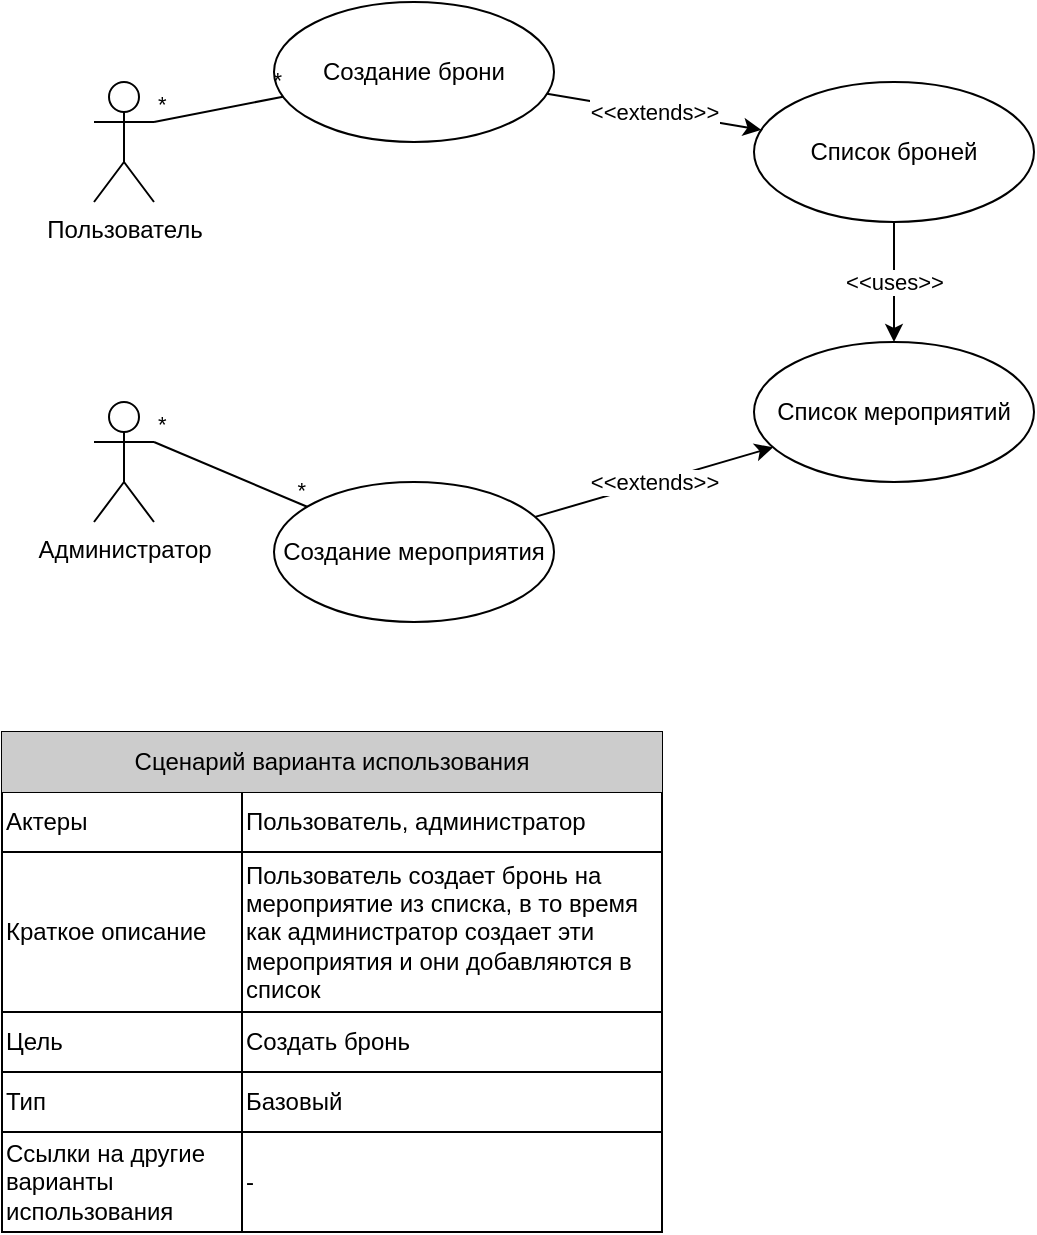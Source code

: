<mxfile version="21.6.8" type="device" pages="2">
  <diagram name="Диграмма 1" id="Gai0HbWfZOeHXdjQ-eDa">
    <mxGraphModel dx="863" dy="512" grid="1" gridSize="10" guides="1" tooltips="1" connect="1" arrows="1" fold="1" page="1" pageScale="1" pageWidth="827" pageHeight="1169" math="0" shadow="0">
      <root>
        <mxCell id="0" />
        <mxCell id="1" parent="0" />
        <mxCell id="88GXb2ILRdPcKErkZSF7-1" value="Пользователь" style="shape=umlActor;verticalLabelPosition=bottom;verticalAlign=top;html=1;" parent="1" vertex="1">
          <mxGeometry x="130" y="120" width="30" height="60" as="geometry" />
        </mxCell>
        <mxCell id="chJaEDdz9trRD1LLKXMC-1" value="Администратор" style="shape=umlActor;verticalLabelPosition=bottom;verticalAlign=top;html=1;" vertex="1" parent="1">
          <mxGeometry x="130" y="280" width="30" height="60" as="geometry" />
        </mxCell>
        <mxCell id="chJaEDdz9trRD1LLKXMC-3" value="Создание брони" style="ellipse;whiteSpace=wrap;html=1;" vertex="1" parent="1">
          <mxGeometry x="220" y="80" width="140" height="70" as="geometry" />
        </mxCell>
        <mxCell id="chJaEDdz9trRD1LLKXMC-5" value="Создание мероприятия" style="ellipse;whiteSpace=wrap;html=1;" vertex="1" parent="1">
          <mxGeometry x="220" y="320" width="140" height="70" as="geometry" />
        </mxCell>
        <mxCell id="chJaEDdz9trRD1LLKXMC-6" value="" style="endArrow=none;html=1;rounded=0;exitX=1;exitY=0.333;exitDx=0;exitDy=0;exitPerimeter=0;labelBackgroundColor=none;endFill=0;" edge="1" parent="1" source="88GXb2ILRdPcKErkZSF7-1" target="chJaEDdz9trRD1LLKXMC-3">
          <mxGeometry relative="1" as="geometry">
            <mxPoint x="200" y="300" as="sourcePoint" />
            <mxPoint x="490" y="320" as="targetPoint" />
          </mxGeometry>
        </mxCell>
        <mxCell id="chJaEDdz9trRD1LLKXMC-8" value="*" style="edgeLabel;resizable=0;html=1;align=left;verticalAlign=bottom;labelBackgroundColor=none;" connectable="0" vertex="1" parent="chJaEDdz9trRD1LLKXMC-6">
          <mxGeometry x="-1" relative="1" as="geometry" />
        </mxCell>
        <mxCell id="chJaEDdz9trRD1LLKXMC-9" value="*" style="edgeLabel;resizable=0;html=1;align=right;verticalAlign=bottom;labelBackgroundColor=none;" connectable="0" vertex="1" parent="chJaEDdz9trRD1LLKXMC-6">
          <mxGeometry x="1" relative="1" as="geometry" />
        </mxCell>
        <mxCell id="ZFkbGyQ17_CmseD_QGw1-57" value="" style="shape=table;startSize=0;container=1;collapsible=0;childLayout=tableLayout;strokeColor=default;strokeWidth=1;" vertex="1" parent="1">
          <mxGeometry x="84" y="445" width="330" height="250.0" as="geometry" />
        </mxCell>
        <mxCell id="ZFkbGyQ17_CmseD_QGw1-58" value="" style="shape=tableRow;horizontal=0;startSize=0;swimlaneHead=0;swimlaneBody=0;strokeColor=inherit;top=0;left=0;bottom=0;right=0;collapsible=0;dropTarget=0;fillColor=none;points=[[0,0.5],[1,0.5]];portConstraint=eastwest;" vertex="1" parent="ZFkbGyQ17_CmseD_QGw1-57">
          <mxGeometry width="330" height="30" as="geometry" />
        </mxCell>
        <mxCell id="ZFkbGyQ17_CmseD_QGw1-59" value="Сценарий варианта использования" style="shape=partialRectangle;html=1;whiteSpace=wrap;connectable=0;strokeColor=inherit;overflow=hidden;fillColor=#CCCCCC;top=0;left=0;bottom=0;right=0;pointerEvents=1;rowspan=1;colspan=2;" vertex="1" parent="ZFkbGyQ17_CmseD_QGw1-58">
          <mxGeometry width="330" height="30" as="geometry">
            <mxRectangle width="120" height="30" as="alternateBounds" />
          </mxGeometry>
        </mxCell>
        <mxCell id="ZFkbGyQ17_CmseD_QGw1-60" value="Просмотр расписания" style="shape=partialRectangle;html=1;whiteSpace=wrap;connectable=0;strokeColor=default;overflow=hidden;fillColor=#CCCCCC;top=0;left=0;bottom=0;right=0;pointerEvents=1;" vertex="1" visible="0" parent="ZFkbGyQ17_CmseD_QGw1-58">
          <mxGeometry x="120" width="210" height="30" as="geometry">
            <mxRectangle width="210" height="30" as="alternateBounds" />
          </mxGeometry>
        </mxCell>
        <mxCell id="ZFkbGyQ17_CmseD_QGw1-64" value="" style="shape=tableRow;horizontal=0;startSize=0;swimlaneHead=0;swimlaneBody=0;strokeColor=inherit;top=0;left=0;bottom=0;right=0;collapsible=0;dropTarget=0;fillColor=none;points=[[0,0.5],[1,0.5]];portConstraint=eastwest;" vertex="1" parent="ZFkbGyQ17_CmseD_QGw1-57">
          <mxGeometry y="30" width="330" height="30" as="geometry" />
        </mxCell>
        <mxCell id="ZFkbGyQ17_CmseD_QGw1-65" value="Актеры" style="shape=partialRectangle;html=1;whiteSpace=wrap;connectable=0;strokeColor=inherit;overflow=hidden;fillColor=none;top=0;left=0;bottom=0;right=0;pointerEvents=1;align=left;" vertex="1" parent="ZFkbGyQ17_CmseD_QGw1-64">
          <mxGeometry width="120" height="30" as="geometry">
            <mxRectangle width="120" height="30" as="alternateBounds" />
          </mxGeometry>
        </mxCell>
        <mxCell id="ZFkbGyQ17_CmseD_QGw1-66" value="Пользователь, администратор" style="shape=partialRectangle;html=1;whiteSpace=wrap;connectable=0;strokeColor=inherit;overflow=hidden;fillColor=none;top=0;left=0;bottom=0;right=0;pointerEvents=1;align=left;" vertex="1" parent="ZFkbGyQ17_CmseD_QGw1-64">
          <mxGeometry x="120" width="210" height="30" as="geometry">
            <mxRectangle width="210" height="30" as="alternateBounds" />
          </mxGeometry>
        </mxCell>
        <mxCell id="ZFkbGyQ17_CmseD_QGw1-70" value="" style="shape=tableRow;horizontal=0;startSize=0;swimlaneHead=0;swimlaneBody=0;strokeColor=inherit;top=0;left=0;bottom=0;right=0;collapsible=0;dropTarget=0;fillColor=none;points=[[0,0.5],[1,0.5]];portConstraint=eastwest;" vertex="1" parent="ZFkbGyQ17_CmseD_QGw1-57">
          <mxGeometry y="60" width="330" height="80" as="geometry" />
        </mxCell>
        <mxCell id="ZFkbGyQ17_CmseD_QGw1-71" value="Краткое описание" style="shape=partialRectangle;html=1;whiteSpace=wrap;connectable=0;strokeColor=inherit;overflow=hidden;fillColor=none;top=0;left=0;bottom=0;right=0;pointerEvents=1;align=left;" vertex="1" parent="ZFkbGyQ17_CmseD_QGw1-70">
          <mxGeometry width="120" height="80" as="geometry">
            <mxRectangle width="120" height="80" as="alternateBounds" />
          </mxGeometry>
        </mxCell>
        <mxCell id="ZFkbGyQ17_CmseD_QGw1-72" value="Пользователь создает бронь на мероприятие из списка, в то время как администратор создает эти мероприятия и они добавляются в список" style="shape=partialRectangle;html=1;whiteSpace=wrap;connectable=0;strokeColor=inherit;overflow=hidden;fillColor=none;top=0;left=0;bottom=0;right=0;pointerEvents=1;align=left;" vertex="1" parent="ZFkbGyQ17_CmseD_QGw1-70">
          <mxGeometry x="120" width="210" height="80" as="geometry">
            <mxRectangle width="210" height="80" as="alternateBounds" />
          </mxGeometry>
        </mxCell>
        <mxCell id="ZFkbGyQ17_CmseD_QGw1-76" value="" style="shape=tableRow;horizontal=0;startSize=0;swimlaneHead=0;swimlaneBody=0;strokeColor=inherit;top=0;left=0;bottom=0;right=0;collapsible=0;dropTarget=0;fillColor=none;points=[[0,0.5],[1,0.5]];portConstraint=eastwest;" vertex="1" parent="ZFkbGyQ17_CmseD_QGw1-57">
          <mxGeometry y="140" width="330" height="30" as="geometry" />
        </mxCell>
        <mxCell id="ZFkbGyQ17_CmseD_QGw1-77" value="Цель" style="shape=partialRectangle;html=1;whiteSpace=wrap;connectable=0;strokeColor=inherit;overflow=hidden;fillColor=none;top=0;left=0;bottom=0;right=0;pointerEvents=1;align=left;" vertex="1" parent="ZFkbGyQ17_CmseD_QGw1-76">
          <mxGeometry width="120" height="30" as="geometry">
            <mxRectangle width="120" height="30" as="alternateBounds" />
          </mxGeometry>
        </mxCell>
        <mxCell id="ZFkbGyQ17_CmseD_QGw1-78" value="Создать бронь" style="shape=partialRectangle;html=1;whiteSpace=wrap;connectable=0;strokeColor=inherit;overflow=hidden;fillColor=none;top=0;left=0;bottom=0;right=0;pointerEvents=1;align=left;" vertex="1" parent="ZFkbGyQ17_CmseD_QGw1-76">
          <mxGeometry x="120" width="210" height="30" as="geometry">
            <mxRectangle width="210" height="30" as="alternateBounds" />
          </mxGeometry>
        </mxCell>
        <mxCell id="ZFkbGyQ17_CmseD_QGw1-82" value="" style="shape=tableRow;horizontal=0;startSize=0;swimlaneHead=0;swimlaneBody=0;strokeColor=inherit;top=0;left=0;bottom=0;right=0;collapsible=0;dropTarget=0;fillColor=none;points=[[0,0.5],[1,0.5]];portConstraint=eastwest;" vertex="1" parent="ZFkbGyQ17_CmseD_QGw1-57">
          <mxGeometry y="170" width="330" height="30" as="geometry" />
        </mxCell>
        <mxCell id="ZFkbGyQ17_CmseD_QGw1-83" value="Тип" style="shape=partialRectangle;html=1;whiteSpace=wrap;connectable=0;strokeColor=inherit;overflow=hidden;fillColor=none;top=0;left=0;bottom=0;right=0;pointerEvents=1;align=left;" vertex="1" parent="ZFkbGyQ17_CmseD_QGw1-82">
          <mxGeometry width="120" height="30" as="geometry">
            <mxRectangle width="120" height="30" as="alternateBounds" />
          </mxGeometry>
        </mxCell>
        <mxCell id="ZFkbGyQ17_CmseD_QGw1-84" value="Базовый" style="shape=partialRectangle;html=1;whiteSpace=wrap;connectable=0;strokeColor=inherit;overflow=hidden;fillColor=none;top=0;left=0;bottom=0;right=0;pointerEvents=1;align=left;" vertex="1" parent="ZFkbGyQ17_CmseD_QGw1-82">
          <mxGeometry x="120" width="210" height="30" as="geometry">
            <mxRectangle width="210" height="30" as="alternateBounds" />
          </mxGeometry>
        </mxCell>
        <mxCell id="ZFkbGyQ17_CmseD_QGw1-88" value="" style="shape=tableRow;horizontal=0;startSize=0;swimlaneHead=0;swimlaneBody=0;strokeColor=inherit;top=0;left=0;bottom=0;right=0;collapsible=0;dropTarget=0;fillColor=none;points=[[0,0.5],[1,0.5]];portConstraint=eastwest;" vertex="1" parent="ZFkbGyQ17_CmseD_QGw1-57">
          <mxGeometry y="200" width="330" height="50" as="geometry" />
        </mxCell>
        <mxCell id="ZFkbGyQ17_CmseD_QGw1-89" value="Ссылки на другие варианты&lt;br&gt;использования" style="shape=partialRectangle;html=1;whiteSpace=wrap;connectable=0;strokeColor=inherit;overflow=hidden;fillColor=none;top=0;left=0;bottom=0;right=0;pointerEvents=1;align=left;" vertex="1" parent="ZFkbGyQ17_CmseD_QGw1-88">
          <mxGeometry width="120" height="50" as="geometry">
            <mxRectangle width="120" height="50" as="alternateBounds" />
          </mxGeometry>
        </mxCell>
        <mxCell id="ZFkbGyQ17_CmseD_QGw1-90" value="-" style="shape=partialRectangle;html=1;whiteSpace=wrap;connectable=0;strokeColor=inherit;overflow=hidden;fillColor=none;top=0;left=0;bottom=0;right=0;pointerEvents=1;align=left;" vertex="1" parent="ZFkbGyQ17_CmseD_QGw1-88">
          <mxGeometry x="120" width="210" height="50" as="geometry">
            <mxRectangle width="210" height="50" as="alternateBounds" />
          </mxGeometry>
        </mxCell>
        <mxCell id="ZFkbGyQ17_CmseD_QGw1-100" value="Список мероприятий" style="ellipse;whiteSpace=wrap;html=1;" vertex="1" parent="1">
          <mxGeometry x="460" y="250" width="140" height="70" as="geometry" />
        </mxCell>
        <mxCell id="ZFkbGyQ17_CmseD_QGw1-101" value="" style="endArrow=classic;html=1;rounded=0;labelBackgroundColor=none;" edge="1" parent="1" source="ZFkbGyQ17_CmseD_QGw1-111" target="ZFkbGyQ17_CmseD_QGw1-100">
          <mxGeometry relative="1" as="geometry">
            <mxPoint x="364" y="250" as="sourcePoint" />
            <mxPoint x="460" y="170" as="targetPoint" />
          </mxGeometry>
        </mxCell>
        <mxCell id="ZFkbGyQ17_CmseD_QGw1-102" value="&amp;lt;&amp;lt;uses&amp;gt;&amp;gt;" style="edgeLabel;resizable=0;html=1;align=center;verticalAlign=middle;" connectable="0" vertex="1" parent="ZFkbGyQ17_CmseD_QGw1-101">
          <mxGeometry relative="1" as="geometry" />
        </mxCell>
        <mxCell id="ZFkbGyQ17_CmseD_QGw1-103" value="" style="endArrow=none;html=1;rounded=0;labelBackgroundColor=none;endFill=0;exitX=1;exitY=0.333;exitDx=0;exitDy=0;exitPerimeter=0;" edge="1" parent="1" source="chJaEDdz9trRD1LLKXMC-1" target="chJaEDdz9trRD1LLKXMC-5">
          <mxGeometry relative="1" as="geometry">
            <mxPoint x="250" y="339.58" as="sourcePoint" />
            <mxPoint x="230" y="370" as="targetPoint" />
          </mxGeometry>
        </mxCell>
        <mxCell id="ZFkbGyQ17_CmseD_QGw1-104" value="*" style="edgeLabel;resizable=0;html=1;align=left;verticalAlign=bottom;labelBackgroundColor=none;" connectable="0" vertex="1" parent="ZFkbGyQ17_CmseD_QGw1-103">
          <mxGeometry x="-1" relative="1" as="geometry" />
        </mxCell>
        <mxCell id="ZFkbGyQ17_CmseD_QGw1-105" value="*" style="edgeLabel;resizable=0;html=1;align=right;verticalAlign=bottom;labelBackgroundColor=none;" connectable="0" vertex="1" parent="ZFkbGyQ17_CmseD_QGw1-103">
          <mxGeometry x="1" relative="1" as="geometry" />
        </mxCell>
        <mxCell id="ZFkbGyQ17_CmseD_QGw1-109" value="" style="endArrow=classic;html=1;rounded=0;labelBackgroundColor=none;" edge="1" parent="1" source="chJaEDdz9trRD1LLKXMC-5" target="ZFkbGyQ17_CmseD_QGw1-100">
          <mxGeometry relative="1" as="geometry">
            <mxPoint x="414" y="290" as="sourcePoint" />
            <mxPoint x="420" y="290" as="targetPoint" />
          </mxGeometry>
        </mxCell>
        <mxCell id="ZFkbGyQ17_CmseD_QGw1-110" value="&amp;lt;&amp;lt;extends&amp;gt;&amp;gt;" style="edgeLabel;resizable=0;html=1;align=center;verticalAlign=middle;" connectable="0" vertex="1" parent="ZFkbGyQ17_CmseD_QGw1-109">
          <mxGeometry relative="1" as="geometry" />
        </mxCell>
        <mxCell id="ZFkbGyQ17_CmseD_QGw1-111" value="Список броней" style="ellipse;whiteSpace=wrap;html=1;" vertex="1" parent="1">
          <mxGeometry x="460" y="120" width="140" height="70" as="geometry" />
        </mxCell>
        <mxCell id="ZFkbGyQ17_CmseD_QGw1-112" value="" style="endArrow=classic;html=1;rounded=0;labelBackgroundColor=none;" edge="1" parent="1" source="chJaEDdz9trRD1LLKXMC-3" target="ZFkbGyQ17_CmseD_QGw1-111">
          <mxGeometry relative="1" as="geometry">
            <mxPoint x="250" y="234" as="sourcePoint" />
            <mxPoint x="346" y="170" as="targetPoint" />
          </mxGeometry>
        </mxCell>
        <mxCell id="ZFkbGyQ17_CmseD_QGw1-113" value="&amp;lt;&amp;lt;extends&amp;gt;&amp;gt;" style="edgeLabel;resizable=0;html=1;align=center;verticalAlign=middle;" connectable="0" vertex="1" parent="ZFkbGyQ17_CmseD_QGw1-112">
          <mxGeometry relative="1" as="geometry" />
        </mxCell>
      </root>
    </mxGraphModel>
  </diagram>
  <diagram id="4rZA8JbusVR5cCw7LlgR" name="Диаграмма 2">
    <mxGraphModel dx="863" dy="512" grid="1" gridSize="10" guides="1" tooltips="1" connect="1" arrows="1" fold="1" page="1" pageScale="1" pageWidth="827" pageHeight="1169" math="0" shadow="0">
      <root>
        <mxCell id="0" />
        <mxCell id="1" parent="0" />
        <mxCell id="pOjymRvdppVYbcB0WD0Y-1" value="Начальник" style="shape=umlActor;verticalLabelPosition=bottom;verticalAlign=top;html=1;" vertex="1" parent="1">
          <mxGeometry x="760" y="220" width="30" height="60" as="geometry" />
        </mxCell>
        <mxCell id="-y99PBjDex9jKy5aW4x0-1" value="Администратор" style="shape=umlActor;verticalLabelPosition=bottom;verticalAlign=top;html=1;" vertex="1" parent="1">
          <mxGeometry x="130" y="220" width="30" height="60" as="geometry" />
        </mxCell>
        <mxCell id="XvkaMiopfqG5cjOqV-CE-1" value="Пользователь" style="shape=umlActor;verticalLabelPosition=bottom;verticalAlign=top;html=1;" vertex="1" parent="1">
          <mxGeometry x="130" y="20" width="30" height="60" as="geometry" />
        </mxCell>
        <mxCell id="S2tb1Yu0jo-QNMRZMuFO-1" value="" style="endArrow=classic;html=1;rounded=0;labelBackgroundColor=none;" edge="1" parent="1" source="m2_0-YVzapbvwUrYxYyn-5" target="m2_0-YVzapbvwUrYxYyn-6">
          <mxGeometry relative="1" as="geometry">
            <mxPoint x="630" y="170" as="sourcePoint" />
            <mxPoint x="710" y="390" as="targetPoint" />
          </mxGeometry>
        </mxCell>
        <mxCell id="S2tb1Yu0jo-QNMRZMuFO-2" value="&amp;lt;&amp;lt;uses&amp;gt;&amp;gt;" style="edgeLabel;resizable=0;html=1;align=center;verticalAlign=middle;" connectable="0" vertex="1" parent="S2tb1Yu0jo-QNMRZMuFO-1">
          <mxGeometry relative="1" as="geometry" />
        </mxCell>
        <mxCell id="S2tb1Yu0jo-QNMRZMuFO-3" value="" style="endArrow=none;html=1;rounded=0;exitX=1;exitY=0.333;exitDx=0;exitDy=0;exitPerimeter=0;labelBackgroundColor=none;endFill=0;" edge="1" parent="1" source="-y99PBjDex9jKy5aW4x0-1" target="XkFUYr6nt4e6T9EsyetF-1">
          <mxGeometry relative="1" as="geometry">
            <mxPoint x="620" y="360" as="sourcePoint" />
            <mxPoint x="710" y="360" as="targetPoint" />
          </mxGeometry>
        </mxCell>
        <mxCell id="S2tb1Yu0jo-QNMRZMuFO-4" value="*" style="edgeLabel;resizable=0;html=1;align=left;verticalAlign=bottom;labelBackgroundColor=none;" connectable="0" vertex="1" parent="S2tb1Yu0jo-QNMRZMuFO-3">
          <mxGeometry x="-1" relative="1" as="geometry" />
        </mxCell>
        <mxCell id="S2tb1Yu0jo-QNMRZMuFO-5" value="*" style="edgeLabel;resizable=0;html=1;align=right;verticalAlign=bottom;labelBackgroundColor=none;" connectable="0" vertex="1" parent="S2tb1Yu0jo-QNMRZMuFO-3">
          <mxGeometry x="1" relative="1" as="geometry" />
        </mxCell>
        <mxCell id="S2tb1Yu0jo-QNMRZMuFO-6" value="" style="endArrow=none;html=1;rounded=0;labelBackgroundColor=none;endFill=0;entryX=0;entryY=0.333;entryDx=0;entryDy=0;entryPerimeter=0;" edge="1" parent="1" source="m2_0-YVzapbvwUrYxYyn-5" target="pOjymRvdppVYbcB0WD0Y-1">
          <mxGeometry relative="1" as="geometry">
            <mxPoint x="640" y="310" as="sourcePoint" />
            <mxPoint x="710" y="260" as="targetPoint" />
          </mxGeometry>
        </mxCell>
        <mxCell id="S2tb1Yu0jo-QNMRZMuFO-7" value="*" style="edgeLabel;resizable=0;html=1;align=left;verticalAlign=bottom;labelBackgroundColor=none;" connectable="0" vertex="1" parent="S2tb1Yu0jo-QNMRZMuFO-6">
          <mxGeometry x="-1" relative="1" as="geometry" />
        </mxCell>
        <mxCell id="S2tb1Yu0jo-QNMRZMuFO-8" value="*" style="edgeLabel;resizable=0;html=1;align=right;verticalAlign=bottom;labelBackgroundColor=none;" connectable="0" vertex="1" parent="S2tb1Yu0jo-QNMRZMuFO-6">
          <mxGeometry x="1" relative="1" as="geometry" />
        </mxCell>
        <mxCell id="a68XJZtrtGTmN-otIxQO-1" value="Подтверждение мероприятия" style="ellipse;whiteSpace=wrap;html=1;" vertex="1" parent="1">
          <mxGeometry x="240" y="40" width="140" height="70" as="geometry" />
        </mxCell>
        <mxCell id="5ux066eEmQWluzuhLPwO-1" value="" style="shape=table;startSize=0;container=1;collapsible=0;childLayout=tableLayout;strokeColor=default;strokeWidth=1;" vertex="1" parent="1">
          <mxGeometry x="120" y="360" width="330" height="300.0" as="geometry" />
        </mxCell>
        <mxCell id="5ux066eEmQWluzuhLPwO-2" value="" style="shape=tableRow;horizontal=0;startSize=0;swimlaneHead=0;swimlaneBody=0;strokeColor=inherit;top=0;left=0;bottom=0;right=0;collapsible=0;dropTarget=0;fillColor=none;points=[[0,0.5],[1,0.5]];portConstraint=eastwest;" vertex="1" parent="5ux066eEmQWluzuhLPwO-1">
          <mxGeometry width="330" height="30" as="geometry" />
        </mxCell>
        <mxCell id="5ux066eEmQWluzuhLPwO-3" value="Сценарий варианта использования" style="shape=partialRectangle;html=1;whiteSpace=wrap;connectable=0;strokeColor=inherit;overflow=hidden;fillColor=#CCCCCC;top=0;left=0;bottom=0;right=0;pointerEvents=1;rowspan=1;colspan=2;" vertex="1" parent="5ux066eEmQWluzuhLPwO-2">
          <mxGeometry width="330" height="30" as="geometry">
            <mxRectangle width="120" height="30" as="alternateBounds" />
          </mxGeometry>
        </mxCell>
        <mxCell id="5ux066eEmQWluzuhLPwO-4" value="Просмотр расписания" style="shape=partialRectangle;html=1;whiteSpace=wrap;connectable=0;strokeColor=default;overflow=hidden;fillColor=#CCCCCC;top=0;left=0;bottom=0;right=0;pointerEvents=1;" vertex="1" visible="0" parent="5ux066eEmQWluzuhLPwO-2">
          <mxGeometry x="120" width="210" height="30" as="geometry">
            <mxRectangle width="210" height="30" as="alternateBounds" />
          </mxGeometry>
        </mxCell>
        <mxCell id="5ux066eEmQWluzuhLPwO-5" value="" style="shape=tableRow;horizontal=0;startSize=0;swimlaneHead=0;swimlaneBody=0;strokeColor=inherit;top=0;left=0;bottom=0;right=0;collapsible=0;dropTarget=0;fillColor=none;points=[[0,0.5],[1,0.5]];portConstraint=eastwest;" vertex="1" parent="5ux066eEmQWluzuhLPwO-1">
          <mxGeometry y="30" width="330" height="40" as="geometry" />
        </mxCell>
        <mxCell id="5ux066eEmQWluzuhLPwO-6" value="Актеры" style="shape=partialRectangle;html=1;whiteSpace=wrap;connectable=0;strokeColor=inherit;overflow=hidden;fillColor=none;top=0;left=0;bottom=0;right=0;pointerEvents=1;align=left;" vertex="1" parent="5ux066eEmQWluzuhLPwO-5">
          <mxGeometry width="120" height="40" as="geometry">
            <mxRectangle width="120" height="40" as="alternateBounds" />
          </mxGeometry>
        </mxCell>
        <mxCell id="5ux066eEmQWluzuhLPwO-7" value="Пользователь, администратор, начальник" style="shape=partialRectangle;html=1;whiteSpace=wrap;connectable=0;strokeColor=inherit;overflow=hidden;fillColor=none;top=0;left=0;bottom=0;right=0;pointerEvents=1;align=left;" vertex="1" parent="5ux066eEmQWluzuhLPwO-5">
          <mxGeometry x="120" width="210" height="40" as="geometry">
            <mxRectangle width="210" height="40" as="alternateBounds" />
          </mxGeometry>
        </mxCell>
        <mxCell id="5ux066eEmQWluzuhLPwO-8" value="" style="shape=tableRow;horizontal=0;startSize=0;swimlaneHead=0;swimlaneBody=0;strokeColor=inherit;top=0;left=0;bottom=0;right=0;collapsible=0;dropTarget=0;fillColor=none;points=[[0,0.5],[1,0.5]];portConstraint=eastwest;" vertex="1" parent="5ux066eEmQWluzuhLPwO-1">
          <mxGeometry y="70" width="330" height="110" as="geometry" />
        </mxCell>
        <mxCell id="5ux066eEmQWluzuhLPwO-9" value="Краткое описание" style="shape=partialRectangle;html=1;whiteSpace=wrap;connectable=0;strokeColor=inherit;overflow=hidden;fillColor=none;top=0;left=0;bottom=0;right=0;pointerEvents=1;align=left;" vertex="1" parent="5ux066eEmQWluzuhLPwO-8">
          <mxGeometry width="120" height="110" as="geometry">
            <mxRectangle width="120" height="110" as="alternateBounds" />
          </mxGeometry>
        </mxCell>
        <mxCell id="5ux066eEmQWluzuhLPwO-10" value="Администратор запускает подтверждение броней, подтверждения рассылаются и пользователи отвечают на них, после формируется отчет о подтвержденных бронях для начальника" style="shape=partialRectangle;html=1;whiteSpace=wrap;connectable=0;strokeColor=inherit;overflow=hidden;fillColor=none;top=0;left=0;bottom=0;right=0;pointerEvents=1;align=left;" vertex="1" parent="5ux066eEmQWluzuhLPwO-8">
          <mxGeometry x="120" width="210" height="110" as="geometry">
            <mxRectangle width="210" height="110" as="alternateBounds" />
          </mxGeometry>
        </mxCell>
        <mxCell id="5ux066eEmQWluzuhLPwO-11" value="" style="shape=tableRow;horizontal=0;startSize=0;swimlaneHead=0;swimlaneBody=0;strokeColor=inherit;top=0;left=0;bottom=0;right=0;collapsible=0;dropTarget=0;fillColor=none;points=[[0,0.5],[1,0.5]];portConstraint=eastwest;" vertex="1" parent="5ux066eEmQWluzuhLPwO-1">
          <mxGeometry y="180" width="330" height="40" as="geometry" />
        </mxCell>
        <mxCell id="5ux066eEmQWluzuhLPwO-12" value="Цель" style="shape=partialRectangle;html=1;whiteSpace=wrap;connectable=0;strokeColor=inherit;overflow=hidden;fillColor=none;top=0;left=0;bottom=0;right=0;pointerEvents=1;align=left;" vertex="1" parent="5ux066eEmQWluzuhLPwO-11">
          <mxGeometry width="120" height="40" as="geometry">
            <mxRectangle width="120" height="40" as="alternateBounds" />
          </mxGeometry>
        </mxCell>
        <mxCell id="5ux066eEmQWluzuhLPwO-13" value="Получить список участников на мероприятии" style="shape=partialRectangle;html=1;whiteSpace=wrap;connectable=0;strokeColor=inherit;overflow=hidden;fillColor=none;top=0;left=0;bottom=0;right=0;pointerEvents=1;align=left;" vertex="1" parent="5ux066eEmQWluzuhLPwO-11">
          <mxGeometry x="120" width="210" height="40" as="geometry">
            <mxRectangle width="210" height="40" as="alternateBounds" />
          </mxGeometry>
        </mxCell>
        <mxCell id="5ux066eEmQWluzuhLPwO-14" value="" style="shape=tableRow;horizontal=0;startSize=0;swimlaneHead=0;swimlaneBody=0;strokeColor=inherit;top=0;left=0;bottom=0;right=0;collapsible=0;dropTarget=0;fillColor=none;points=[[0,0.5],[1,0.5]];portConstraint=eastwest;" vertex="1" parent="5ux066eEmQWluzuhLPwO-1">
          <mxGeometry y="220" width="330" height="30" as="geometry" />
        </mxCell>
        <mxCell id="5ux066eEmQWluzuhLPwO-15" value="Тип" style="shape=partialRectangle;html=1;whiteSpace=wrap;connectable=0;strokeColor=inherit;overflow=hidden;fillColor=none;top=0;left=0;bottom=0;right=0;pointerEvents=1;align=left;" vertex="1" parent="5ux066eEmQWluzuhLPwO-14">
          <mxGeometry width="120" height="30" as="geometry">
            <mxRectangle width="120" height="30" as="alternateBounds" />
          </mxGeometry>
        </mxCell>
        <mxCell id="5ux066eEmQWluzuhLPwO-16" value="Базовый" style="shape=partialRectangle;html=1;whiteSpace=wrap;connectable=0;strokeColor=inherit;overflow=hidden;fillColor=none;top=0;left=0;bottom=0;right=0;pointerEvents=1;align=left;" vertex="1" parent="5ux066eEmQWluzuhLPwO-14">
          <mxGeometry x="120" width="210" height="30" as="geometry">
            <mxRectangle width="210" height="30" as="alternateBounds" />
          </mxGeometry>
        </mxCell>
        <mxCell id="5ux066eEmQWluzuhLPwO-17" value="" style="shape=tableRow;horizontal=0;startSize=0;swimlaneHead=0;swimlaneBody=0;strokeColor=inherit;top=0;left=0;bottom=0;right=0;collapsible=0;dropTarget=0;fillColor=none;points=[[0,0.5],[1,0.5]];portConstraint=eastwest;" vertex="1" parent="5ux066eEmQWluzuhLPwO-1">
          <mxGeometry y="250" width="330" height="50" as="geometry" />
        </mxCell>
        <mxCell id="5ux066eEmQWluzuhLPwO-18" value="Ссылки на другие варианты&lt;br&gt;использования" style="shape=partialRectangle;html=1;whiteSpace=wrap;connectable=0;strokeColor=inherit;overflow=hidden;fillColor=none;top=0;left=0;bottom=0;right=0;pointerEvents=1;align=left;" vertex="1" parent="5ux066eEmQWluzuhLPwO-17">
          <mxGeometry width="120" height="50" as="geometry">
            <mxRectangle width="120" height="50" as="alternateBounds" />
          </mxGeometry>
        </mxCell>
        <mxCell id="5ux066eEmQWluzuhLPwO-19" value="-" style="shape=partialRectangle;html=1;whiteSpace=wrap;connectable=0;strokeColor=inherit;overflow=hidden;fillColor=none;top=0;left=0;bottom=0;right=0;pointerEvents=1;align=left;" vertex="1" parent="5ux066eEmQWluzuhLPwO-17">
          <mxGeometry x="120" width="210" height="50" as="geometry">
            <mxRectangle width="210" height="50" as="alternateBounds" />
          </mxGeometry>
        </mxCell>
        <mxCell id="5ux066eEmQWluzuhLPwO-20" value="" style="endArrow=none;html=1;rounded=0;exitX=1;exitY=0.333;exitDx=0;exitDy=0;exitPerimeter=0;labelBackgroundColor=none;endFill=0;" edge="1" parent="1" source="XvkaMiopfqG5cjOqV-CE-1" target="a68XJZtrtGTmN-otIxQO-1">
          <mxGeometry relative="1" as="geometry">
            <mxPoint x="285" y="330" as="sourcePoint" />
            <mxPoint x="355" y="280" as="targetPoint" />
          </mxGeometry>
        </mxCell>
        <mxCell id="5ux066eEmQWluzuhLPwO-21" value="*" style="edgeLabel;resizable=0;html=1;align=left;verticalAlign=bottom;labelBackgroundColor=none;" connectable="0" vertex="1" parent="5ux066eEmQWluzuhLPwO-20">
          <mxGeometry x="-1" relative="1" as="geometry" />
        </mxCell>
        <mxCell id="5ux066eEmQWluzuhLPwO-22" value="*" style="edgeLabel;resizable=0;html=1;align=right;verticalAlign=bottom;labelBackgroundColor=none;" connectable="0" vertex="1" parent="5ux066eEmQWluzuhLPwO-20">
          <mxGeometry x="1" relative="1" as="geometry" />
        </mxCell>
        <mxCell id="XkFUYr6nt4e6T9EsyetF-1" value="Запуск&lt;br&gt;подтверждения" style="ellipse;whiteSpace=wrap;html=1;" vertex="1" parent="1">
          <mxGeometry x="240" y="240" width="140" height="70" as="geometry" />
        </mxCell>
        <mxCell id="XkFUYr6nt4e6T9EsyetF-2" value="Рассылка подтверждения" style="ellipse;whiteSpace=wrap;html=1;" vertex="1" parent="1">
          <mxGeometry x="390" y="150" width="140" height="70" as="geometry" />
        </mxCell>
        <mxCell id="m2_0-YVzapbvwUrYxYyn-1" value="" style="endArrow=classic;html=1;rounded=0;labelBackgroundColor=none;" edge="1" parent="1" source="XkFUYr6nt4e6T9EsyetF-1" target="XkFUYr6nt4e6T9EsyetF-2">
          <mxGeometry relative="1" as="geometry">
            <mxPoint x="620" y="400" as="sourcePoint" />
            <mxPoint x="720" y="400" as="targetPoint" />
          </mxGeometry>
        </mxCell>
        <mxCell id="m2_0-YVzapbvwUrYxYyn-2" value="&amp;lt;&amp;lt;uses&amp;gt;&amp;gt;" style="edgeLabel;resizable=0;html=1;align=center;verticalAlign=middle;" connectable="0" vertex="1" parent="m2_0-YVzapbvwUrYxYyn-1">
          <mxGeometry relative="1" as="geometry" />
        </mxCell>
        <mxCell id="m2_0-YVzapbvwUrYxYyn-3" value="" style="endArrow=classic;html=1;rounded=0;labelBackgroundColor=none;" edge="1" parent="1" source="a68XJZtrtGTmN-otIxQO-1" target="XkFUYr6nt4e6T9EsyetF-2">
          <mxGeometry relative="1" as="geometry">
            <mxPoint x="406" y="273" as="sourcePoint" />
            <mxPoint x="400" y="110" as="targetPoint" />
          </mxGeometry>
        </mxCell>
        <mxCell id="m2_0-YVzapbvwUrYxYyn-4" value="&amp;lt;&amp;lt;uses&amp;gt;&amp;gt;" style="edgeLabel;resizable=0;html=1;align=center;verticalAlign=middle;" connectable="0" vertex="1" parent="m2_0-YVzapbvwUrYxYyn-3">
          <mxGeometry relative="1" as="geometry" />
        </mxCell>
        <mxCell id="m2_0-YVzapbvwUrYxYyn-5" value="Получение отчета" style="ellipse;whiteSpace=wrap;html=1;" vertex="1" parent="1">
          <mxGeometry x="560" y="240" width="140" height="70" as="geometry" />
        </mxCell>
        <mxCell id="m2_0-YVzapbvwUrYxYyn-6" value="Формирование&lt;br style=&quot;border-color: var(--border-color);&quot;&gt;отчета подтвержденных броней на&lt;br&gt;мероприятие" style="ellipse;whiteSpace=wrap;html=1;" vertex="1" parent="1">
          <mxGeometry x="560" y="40" width="140" height="70" as="geometry" />
        </mxCell>
        <mxCell id="m2_0-YVzapbvwUrYxYyn-7" value="" style="endArrow=classic;html=1;rounded=0;labelBackgroundColor=none;" edge="1" parent="1" source="XkFUYr6nt4e6T9EsyetF-2" target="m2_0-YVzapbvwUrYxYyn-6">
          <mxGeometry relative="1" as="geometry">
            <mxPoint x="410" y="70" as="sourcePoint" />
            <mxPoint x="480" y="90" as="targetPoint" />
          </mxGeometry>
        </mxCell>
        <mxCell id="m2_0-YVzapbvwUrYxYyn-8" value="&amp;lt;&amp;lt;extends&amp;gt;&amp;gt;" style="edgeLabel;resizable=0;html=1;align=center;verticalAlign=middle;" connectable="0" vertex="1" parent="m2_0-YVzapbvwUrYxYyn-7">
          <mxGeometry relative="1" as="geometry" />
        </mxCell>
      </root>
    </mxGraphModel>
  </diagram>
</mxfile>
